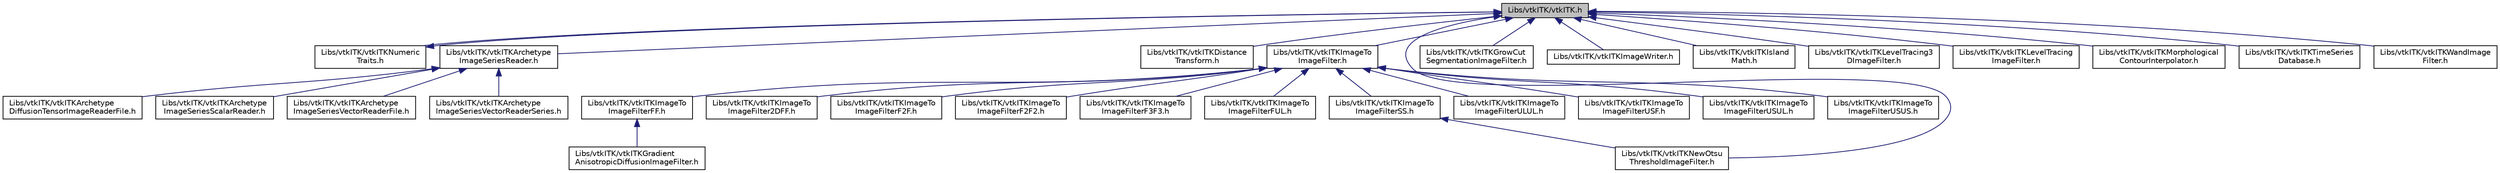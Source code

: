 digraph "Libs/vtkITK/vtkITK.h"
{
  bgcolor="transparent";
  edge [fontname="Helvetica",fontsize="10",labelfontname="Helvetica",labelfontsize="10"];
  node [fontname="Helvetica",fontsize="10",shape=record];
  Node5 [label="Libs/vtkITK/vtkITK.h",height=0.2,width=0.4,color="black", fillcolor="grey75", style="filled", fontcolor="black"];
  Node5 -> Node6 [dir="back",color="midnightblue",fontsize="10",style="solid",fontname="Helvetica"];
  Node6 [label="Libs/vtkITK/vtkITKNumeric\lTraits.h",height=0.2,width=0.4,color="black",URL="$vtkITKNumericTraits_8h.html"];
  Node6 -> Node5 [dir="back",color="midnightblue",fontsize="10",style="solid",fontname="Helvetica"];
  Node5 -> Node7 [dir="back",color="midnightblue",fontsize="10",style="solid",fontname="Helvetica"];
  Node7 [label="Libs/vtkITK/vtkITKArchetype\lImageSeriesReader.h",height=0.2,width=0.4,color="black",URL="$vtkITKArchetypeImageSeriesReader_8h.html"];
  Node7 -> Node8 [dir="back",color="midnightblue",fontsize="10",style="solid",fontname="Helvetica"];
  Node8 [label="Libs/vtkITK/vtkITKArchetype\lDiffusionTensorImageReaderFile.h",height=0.2,width=0.4,color="black",URL="$vtkITKArchetypeDiffusionTensorImageReaderFile_8h.html"];
  Node7 -> Node9 [dir="back",color="midnightblue",fontsize="10",style="solid",fontname="Helvetica"];
  Node9 [label="Libs/vtkITK/vtkITKArchetype\lImageSeriesScalarReader.h",height=0.2,width=0.4,color="black",URL="$vtkITKArchetypeImageSeriesScalarReader_8h.html"];
  Node7 -> Node10 [dir="back",color="midnightblue",fontsize="10",style="solid",fontname="Helvetica"];
  Node10 [label="Libs/vtkITK/vtkITKArchetype\lImageSeriesVectorReaderFile.h",height=0.2,width=0.4,color="black",URL="$vtkITKArchetypeImageSeriesVectorReaderFile_8h.html"];
  Node7 -> Node11 [dir="back",color="midnightblue",fontsize="10",style="solid",fontname="Helvetica"];
  Node11 [label="Libs/vtkITK/vtkITKArchetype\lImageSeriesVectorReaderSeries.h",height=0.2,width=0.4,color="black",URL="$vtkITKArchetypeImageSeriesVectorReaderSeries_8h.html"];
  Node5 -> Node12 [dir="back",color="midnightblue",fontsize="10",style="solid",fontname="Helvetica"];
  Node12 [label="Libs/vtkITK/vtkITKDistance\lTransform.h",height=0.2,width=0.4,color="black",URL="$vtkITKDistanceTransform_8h.html"];
  Node5 -> Node13 [dir="back",color="midnightblue",fontsize="10",style="solid",fontname="Helvetica"];
  Node13 [label="Libs/vtkITK/vtkITKImageTo\lImageFilter.h",height=0.2,width=0.4,color="black",URL="$vtkITKImageToImageFilter_8h.html"];
  Node13 -> Node14 [dir="back",color="midnightblue",fontsize="10",style="solid",fontname="Helvetica"];
  Node14 [label="Libs/vtkITK/vtkITKImageTo\lImageFilterFF.h",height=0.2,width=0.4,color="black",URL="$vtkITKImageToImageFilterFF_8h.html"];
  Node14 -> Node15 [dir="back",color="midnightblue",fontsize="10",style="solid",fontname="Helvetica"];
  Node15 [label="Libs/vtkITK/vtkITKGradient\lAnisotropicDiffusionImageFilter.h",height=0.2,width=0.4,color="black",URL="$vtkITKGradientAnisotropicDiffusionImageFilter_8h.html"];
  Node13 -> Node16 [dir="back",color="midnightblue",fontsize="10",style="solid",fontname="Helvetica"];
  Node16 [label="Libs/vtkITK/vtkITKImageTo\lImageFilter2DFF.h",height=0.2,width=0.4,color="black",URL="$vtkITKImageToImageFilter2DFF_8h.html"];
  Node13 -> Node17 [dir="back",color="midnightblue",fontsize="10",style="solid",fontname="Helvetica"];
  Node17 [label="Libs/vtkITK/vtkITKImageTo\lImageFilterF2F.h",height=0.2,width=0.4,color="black",URL="$vtkITKImageToImageFilterF2F_8h.html"];
  Node13 -> Node18 [dir="back",color="midnightblue",fontsize="10",style="solid",fontname="Helvetica"];
  Node18 [label="Libs/vtkITK/vtkITKImageTo\lImageFilterF2F2.h",height=0.2,width=0.4,color="black",URL="$vtkITKImageToImageFilterF2F2_8h.html"];
  Node13 -> Node19 [dir="back",color="midnightblue",fontsize="10",style="solid",fontname="Helvetica"];
  Node19 [label="Libs/vtkITK/vtkITKImageTo\lImageFilterF3F3.h",height=0.2,width=0.4,color="black",URL="$vtkITKImageToImageFilterF3F3_8h.html"];
  Node13 -> Node20 [dir="back",color="midnightblue",fontsize="10",style="solid",fontname="Helvetica"];
  Node20 [label="Libs/vtkITK/vtkITKImageTo\lImageFilterFUL.h",height=0.2,width=0.4,color="black",URL="$vtkITKImageToImageFilterFUL_8h.html"];
  Node13 -> Node21 [dir="back",color="midnightblue",fontsize="10",style="solid",fontname="Helvetica"];
  Node21 [label="Libs/vtkITK/vtkITKImageTo\lImageFilterSS.h",height=0.2,width=0.4,color="black",URL="$vtkITKImageToImageFilterSS_8h.html"];
  Node21 -> Node22 [dir="back",color="midnightblue",fontsize="10",style="solid",fontname="Helvetica"];
  Node22 [label="Libs/vtkITK/vtkITKNewOtsu\lThresholdImageFilter.h",height=0.2,width=0.4,color="black",URL="$vtkITKNewOtsuThresholdImageFilter_8h.html"];
  Node13 -> Node23 [dir="back",color="midnightblue",fontsize="10",style="solid",fontname="Helvetica"];
  Node23 [label="Libs/vtkITK/vtkITKImageTo\lImageFilterULUL.h",height=0.2,width=0.4,color="black",URL="$vtkITKImageToImageFilterULUL_8h.html"];
  Node13 -> Node24 [dir="back",color="midnightblue",fontsize="10",style="solid",fontname="Helvetica"];
  Node24 [label="Libs/vtkITK/vtkITKImageTo\lImageFilterUSF.h",height=0.2,width=0.4,color="black",URL="$vtkITKImageToImageFilterUSF_8h.html"];
  Node13 -> Node25 [dir="back",color="midnightblue",fontsize="10",style="solid",fontname="Helvetica"];
  Node25 [label="Libs/vtkITK/vtkITKImageTo\lImageFilterUSUL.h",height=0.2,width=0.4,color="black",URL="$vtkITKImageToImageFilterUSUL_8h.html"];
  Node13 -> Node26 [dir="back",color="midnightblue",fontsize="10",style="solid",fontname="Helvetica"];
  Node26 [label="Libs/vtkITK/vtkITKImageTo\lImageFilterUSUS.h",height=0.2,width=0.4,color="black",URL="$vtkITKImageToImageFilterUSUS_8h.html"];
  Node5 -> Node27 [dir="back",color="midnightblue",fontsize="10",style="solid",fontname="Helvetica"];
  Node27 [label="Libs/vtkITK/vtkITKGrowCut\lSegmentationImageFilter.h",height=0.2,width=0.4,color="black",URL="$vtkITKGrowCutSegmentationImageFilter_8h.html"];
  Node5 -> Node28 [dir="back",color="midnightblue",fontsize="10",style="solid",fontname="Helvetica"];
  Node28 [label="Libs/vtkITK/vtkITKImageWriter.h",height=0.2,width=0.4,color="black",URL="$vtkITKImageWriter_8h.html"];
  Node5 -> Node29 [dir="back",color="midnightblue",fontsize="10",style="solid",fontname="Helvetica"];
  Node29 [label="Libs/vtkITK/vtkITKIsland\lMath.h",height=0.2,width=0.4,color="black",URL="$vtkITKIslandMath_8h.html"];
  Node5 -> Node30 [dir="back",color="midnightblue",fontsize="10",style="solid",fontname="Helvetica"];
  Node30 [label="Libs/vtkITK/vtkITKLevelTracing3\lDImageFilter.h",height=0.2,width=0.4,color="black",URL="$vtkITKLevelTracing3DImageFilter_8h.html"];
  Node5 -> Node31 [dir="back",color="midnightblue",fontsize="10",style="solid",fontname="Helvetica"];
  Node31 [label="Libs/vtkITK/vtkITKLevelTracing\lImageFilter.h",height=0.2,width=0.4,color="black",URL="$vtkITKLevelTracingImageFilter_8h.html"];
  Node5 -> Node32 [dir="back",color="midnightblue",fontsize="10",style="solid",fontname="Helvetica"];
  Node32 [label="Libs/vtkITK/vtkITKMorphological\lContourInterpolator.h",height=0.2,width=0.4,color="black",URL="$vtkITKMorphologicalContourInterpolator_8h.html"];
  Node5 -> Node22 [dir="back",color="midnightblue",fontsize="10",style="solid",fontname="Helvetica"];
  Node5 -> Node33 [dir="back",color="midnightblue",fontsize="10",style="solid",fontname="Helvetica"];
  Node33 [label="Libs/vtkITK/vtkITKTimeSeries\lDatabase.h",height=0.2,width=0.4,color="black",URL="$vtkITKTimeSeriesDatabase_8h.html"];
  Node5 -> Node34 [dir="back",color="midnightblue",fontsize="10",style="solid",fontname="Helvetica"];
  Node34 [label="Libs/vtkITK/vtkITKWandImage\lFilter.h",height=0.2,width=0.4,color="black",URL="$vtkITKWandImageFilter_8h.html"];
}
